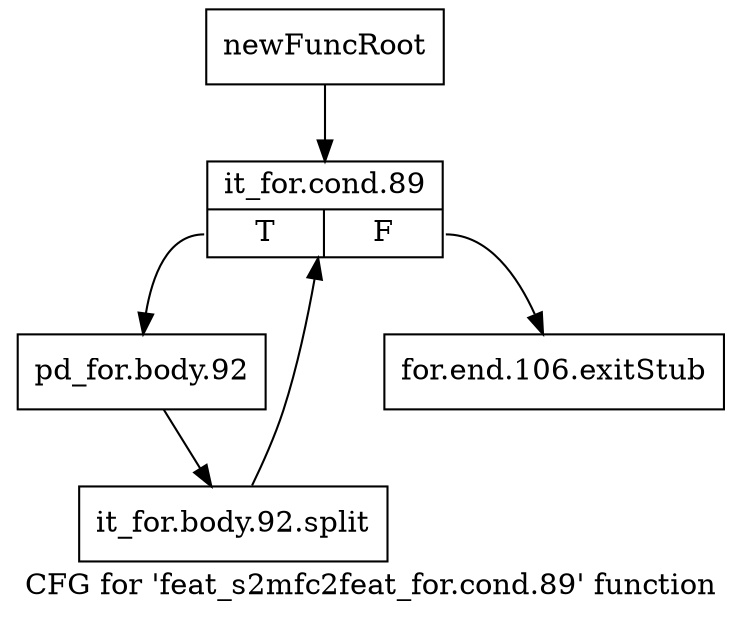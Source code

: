 digraph "CFG for 'feat_s2mfc2feat_for.cond.89' function" {
	label="CFG for 'feat_s2mfc2feat_for.cond.89' function";

	Node0x11d1970 [shape=record,label="{newFuncRoot}"];
	Node0x11d1970 -> Node0x11d1a10;
	Node0x11d19c0 [shape=record,label="{for.end.106.exitStub}"];
	Node0x11d1a10 [shape=record,label="{it_for.cond.89|{<s0>T|<s1>F}}"];
	Node0x11d1a10:s0 -> Node0x11d1a60;
	Node0x11d1a10:s1 -> Node0x11d19c0;
	Node0x11d1a60 [shape=record,label="{pd_for.body.92}"];
	Node0x11d1a60 -> Node0x14d50d0;
	Node0x14d50d0 [shape=record,label="{it_for.body.92.split}"];
	Node0x14d50d0 -> Node0x11d1a10;
}
